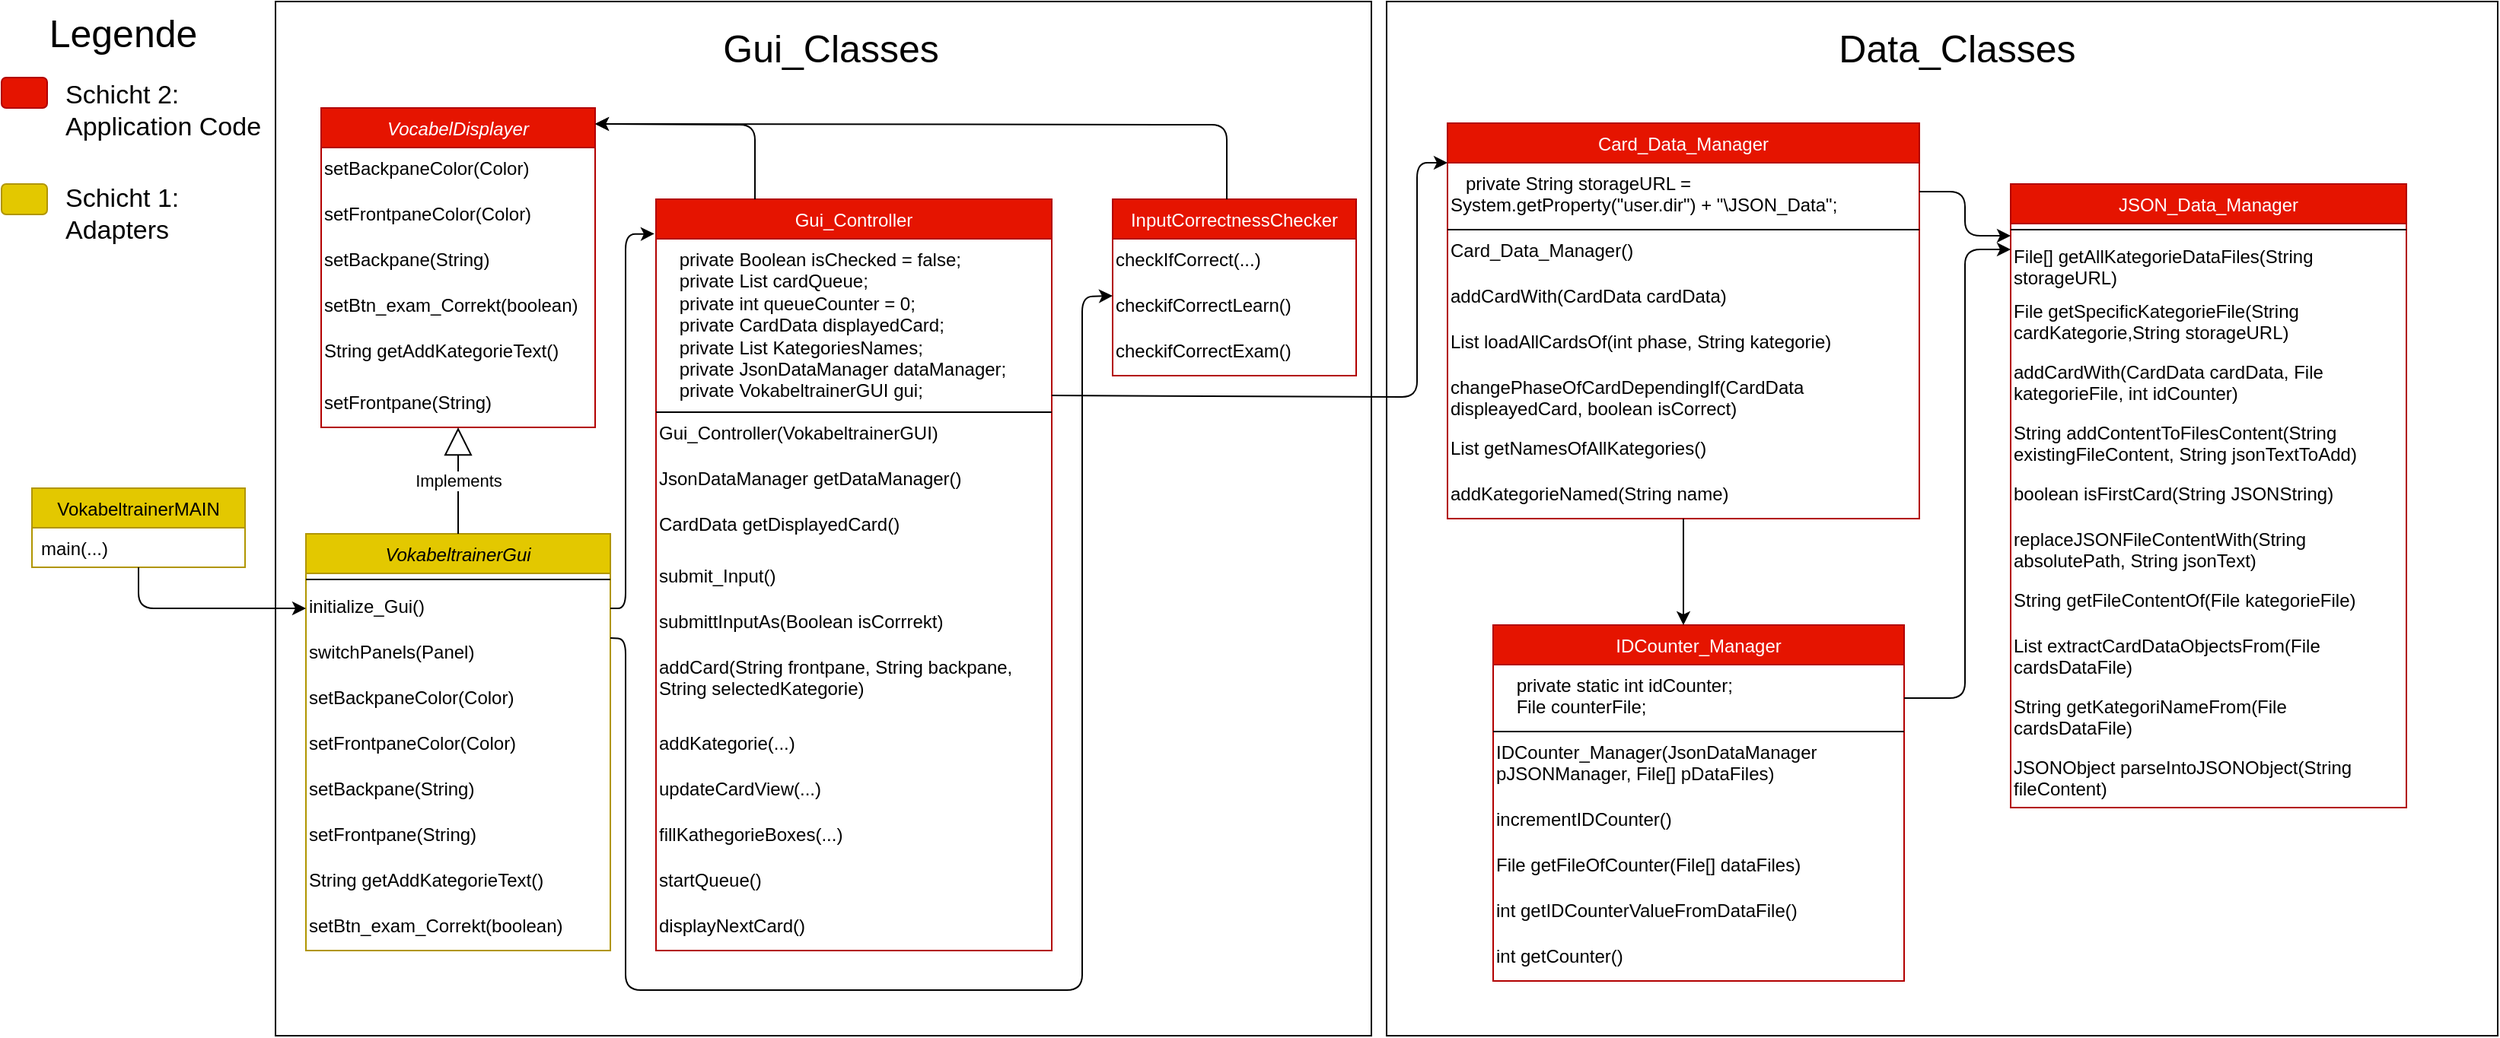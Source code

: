 <mxfile version="14.6.13" type="device"><diagram id="C5RBs43oDa-KdzZeNtuy" name="Page-1"><mxGraphModel dx="1678" dy="936" grid="1" gridSize="10" guides="1" tooltips="1" connect="1" arrows="1" fold="1" page="1" pageScale="1" pageWidth="827" pageHeight="1169" math="0" shadow="0"><root><mxCell id="WIyWlLk6GJQsqaUBKTNV-0"/><mxCell id="WIyWlLk6GJQsqaUBKTNV-1" parent="WIyWlLk6GJQsqaUBKTNV-0"/><mxCell id="OLLbYFd8xqvwKWVNa1sD-29" value="" style="rounded=0;whiteSpace=wrap;html=1;" vertex="1" parent="WIyWlLk6GJQsqaUBKTNV-1"><mxGeometry x="950" y="30" width="730" height="680" as="geometry"/></mxCell><mxCell id="OLLbYFd8xqvwKWVNa1sD-30" value="Data_Classes" style="text;html=1;strokeColor=none;fillColor=none;align=center;verticalAlign=middle;whiteSpace=wrap;rounded=0;fontSize=25;" vertex="1" parent="WIyWlLk6GJQsqaUBKTNV-1"><mxGeometry x="1230" y="50" width="190" height="20" as="geometry"/></mxCell><mxCell id="OLLbYFd8xqvwKWVNa1sD-19" value="" style="rounded=0;whiteSpace=wrap;html=1;" vertex="1" parent="WIyWlLk6GJQsqaUBKTNV-1"><mxGeometry x="220" y="30" width="720" height="680" as="geometry"/></mxCell><mxCell id="Ei_virN8IBHYF0WvSXCe-0" value="VokabeltrainerGui" style="swimlane;fontStyle=2;align=center;verticalAlign=top;childLayout=stackLayout;horizontal=1;startSize=26;horizontalStack=0;resizeParent=1;resizeLast=0;collapsible=1;marginBottom=0;rounded=0;shadow=0;strokeWidth=1;fillColor=#e3c800;strokeColor=#B09500;fontColor=#000000;" parent="WIyWlLk6GJQsqaUBKTNV-1" vertex="1"><mxGeometry x="240" y="380" width="200" height="274" as="geometry"><mxRectangle x="230" y="140" width="160" height="26" as="alternateBounds"/></mxGeometry></mxCell><mxCell id="Ei_virN8IBHYF0WvSXCe-1" value="" style="line;html=1;strokeWidth=1;align=left;verticalAlign=middle;spacingTop=-1;spacingLeft=3;spacingRight=3;rotatable=0;labelPosition=right;points=[];portConstraint=eastwest;" parent="Ei_virN8IBHYF0WvSXCe-0" vertex="1"><mxGeometry y="26" width="200" height="8" as="geometry"/></mxCell><mxCell id="Ei_virN8IBHYF0WvSXCe-3" value="initialize_Gui()" style="text;whiteSpace=wrap;html=1;" parent="Ei_virN8IBHYF0WvSXCe-0" vertex="1"><mxGeometry y="34" width="200" height="30" as="geometry"/></mxCell><mxCell id="Ei_virN8IBHYF0WvSXCe-7" value="switchPanels(Panel)" style="text;whiteSpace=wrap;html=1;" parent="Ei_virN8IBHYF0WvSXCe-0" vertex="1"><mxGeometry y="64" width="200" height="30" as="geometry"/></mxCell><mxCell id="Ei_virN8IBHYF0WvSXCe-23" value="setBackpaneColor(Color)" style="text;whiteSpace=wrap;html=1;" parent="Ei_virN8IBHYF0WvSXCe-0" vertex="1"><mxGeometry y="94" width="200" height="30" as="geometry"/></mxCell><mxCell id="Ei_virN8IBHYF0WvSXCe-24" value="setFrontpaneColor(Color)" style="text;whiteSpace=wrap;html=1;" parent="Ei_virN8IBHYF0WvSXCe-0" vertex="1"><mxGeometry y="124" width="200" height="30" as="geometry"/></mxCell><mxCell id="Ei_virN8IBHYF0WvSXCe-25" value="setBackpane(String)" style="text;whiteSpace=wrap;html=1;" parent="Ei_virN8IBHYF0WvSXCe-0" vertex="1"><mxGeometry y="154" width="200" height="30" as="geometry"/></mxCell><mxCell id="Ei_virN8IBHYF0WvSXCe-26" value="setFrontpane(String)" style="text;whiteSpace=wrap;html=1;" parent="Ei_virN8IBHYF0WvSXCe-0" vertex="1"><mxGeometry y="184" width="200" height="30" as="geometry"/></mxCell><mxCell id="Ei_virN8IBHYF0WvSXCe-29" value="String getAddKategorieText()" style="text;whiteSpace=wrap;html=1;" parent="Ei_virN8IBHYF0WvSXCe-0" vertex="1"><mxGeometry y="214" width="200" height="30" as="geometry"/></mxCell><mxCell id="Ei_virN8IBHYF0WvSXCe-30" value="setBtn_exam_Correkt(boolean)" style="text;whiteSpace=wrap;html=1;" parent="Ei_virN8IBHYF0WvSXCe-0" vertex="1"><mxGeometry y="244" width="200" height="30" as="geometry"/></mxCell><mxCell id="Ei_virN8IBHYF0WvSXCe-18" value="VokabeltrainerMAIN" style="swimlane;fontStyle=0;childLayout=stackLayout;horizontal=1;startSize=26;fillColor=#e3c800;horizontalStack=0;resizeParent=1;resizeParentMax=0;resizeLast=0;collapsible=1;marginBottom=0;strokeColor=#B09500;fontColor=#000000;" parent="WIyWlLk6GJQsqaUBKTNV-1" vertex="1"><mxGeometry x="60" y="350" width="140" height="52" as="geometry"/></mxCell><mxCell id="Ei_virN8IBHYF0WvSXCe-2" value="main(...)" style="text;align=left;verticalAlign=top;spacingLeft=4;spacingRight=4;overflow=hidden;rotatable=0;points=[[0,0.5],[1,0.5]];portConstraint=eastwest;" parent="Ei_virN8IBHYF0WvSXCe-18" vertex="1"><mxGeometry y="26" width="140" height="26" as="geometry"/></mxCell><mxCell id="Ei_virN8IBHYF0WvSXCe-22" value="" style="endArrow=classic;html=1;exitX=0.5;exitY=1;exitDx=0;exitDy=0;entryX=0;entryY=0.5;entryDx=0;entryDy=0;" parent="WIyWlLk6GJQsqaUBKTNV-1" source="Ei_virN8IBHYF0WvSXCe-18" target="Ei_virN8IBHYF0WvSXCe-3" edge="1"><mxGeometry width="50" height="50" relative="1" as="geometry"><mxPoint x="390" y="420" as="sourcePoint"/><mxPoint x="313" y="150" as="targetPoint"/><Array as="points"><mxPoint x="130" y="429"/></Array></mxGeometry></mxCell><mxCell id="Ei_virN8IBHYF0WvSXCe-32" value="Gui_Controller" style="swimlane;fontStyle=0;childLayout=stackLayout;horizontal=1;startSize=26;fillColor=#e51400;horizontalStack=0;resizeParent=1;resizeParentMax=0;resizeLast=0;collapsible=1;marginBottom=0;strokeColor=#B20000;fontColor=#ffffff;" parent="WIyWlLk6GJQsqaUBKTNV-1" vertex="1"><mxGeometry x="470" y="160" width="260" height="494" as="geometry"/></mxCell><mxCell id="Ei_virN8IBHYF0WvSXCe-34" value="&amp;nbsp;&amp;nbsp;&amp;nbsp; private Boolean isChecked = false;&lt;br&gt;&amp;nbsp;&amp;nbsp; &amp;nbsp;private List cardQueue;&lt;br&gt;&amp;nbsp;&amp;nbsp; &amp;nbsp;private int queueCounter = 0;&lt;br&gt;&amp;nbsp;&amp;nbsp; &amp;nbsp;private CardData displayedCard;&lt;br&gt;&amp;nbsp;&amp;nbsp; &amp;nbsp;private List KategoriesNames;&lt;br&gt;&amp;nbsp;&amp;nbsp; &amp;nbsp;private JsonDataManager dataManager;&lt;br&gt;&amp;nbsp;&amp;nbsp; &amp;nbsp;private VokabeltrainerGUI gui;" style="text;whiteSpace=wrap;html=1;" parent="Ei_virN8IBHYF0WvSXCe-32" vertex="1"><mxGeometry y="26" width="260" height="114" as="geometry"/></mxCell><mxCell id="Ei_virN8IBHYF0WvSXCe-35" value="Gui_Controller(VokabeltrainerGUI)" style="text;whiteSpace=wrap;html=1;" parent="Ei_virN8IBHYF0WvSXCe-32" vertex="1"><mxGeometry y="140" width="260" height="30" as="geometry"/></mxCell><mxCell id="Ei_virN8IBHYF0WvSXCe-39" value="JsonDataManager getDataManager()" style="text;whiteSpace=wrap;html=1;" parent="Ei_virN8IBHYF0WvSXCe-32" vertex="1"><mxGeometry y="170" width="260" height="30" as="geometry"/></mxCell><mxCell id="Ei_virN8IBHYF0WvSXCe-38" value="CardData getDisplayedCard()" style="text;whiteSpace=wrap;html=1;" parent="Ei_virN8IBHYF0WvSXCe-32" vertex="1"><mxGeometry y="200" width="260" height="34" as="geometry"/></mxCell><mxCell id="Ei_virN8IBHYF0WvSXCe-40" value="submit_Input()" style="text;whiteSpace=wrap;html=1;" parent="Ei_virN8IBHYF0WvSXCe-32" vertex="1"><mxGeometry y="234" width="260" height="30" as="geometry"/></mxCell><mxCell id="Ei_virN8IBHYF0WvSXCe-41" value="submittInputAs(Boolean isCorrrekt)" style="text;whiteSpace=wrap;html=1;" parent="Ei_virN8IBHYF0WvSXCe-32" vertex="1"><mxGeometry y="264" width="260" height="30" as="geometry"/></mxCell><mxCell id="Ei_virN8IBHYF0WvSXCe-43" value="addCard(String frontpane, String backpane, String selectedKategorie)" style="text;whiteSpace=wrap;html=1;" parent="Ei_virN8IBHYF0WvSXCe-32" vertex="1"><mxGeometry y="294" width="260" height="50" as="geometry"/></mxCell><mxCell id="Ei_virN8IBHYF0WvSXCe-44" value="addKategorie(...)" style="text;whiteSpace=wrap;html=1;" parent="Ei_virN8IBHYF0WvSXCe-32" vertex="1"><mxGeometry y="344" width="260" height="30" as="geometry"/></mxCell><mxCell id="Ei_virN8IBHYF0WvSXCe-6" value="updateCardView(...)" style="text;whiteSpace=wrap;html=1;" parent="Ei_virN8IBHYF0WvSXCe-32" vertex="1"><mxGeometry y="374" width="260" height="30" as="geometry"/></mxCell><mxCell id="Ei_virN8IBHYF0WvSXCe-5" value="fillKathegorieBoxes(...)" style="text;whiteSpace=wrap;html=1;" parent="Ei_virN8IBHYF0WvSXCe-32" vertex="1"><mxGeometry y="404" width="260" height="30" as="geometry"/></mxCell><mxCell id="Ei_virN8IBHYF0WvSXCe-8" value="startQueue()" style="text;whiteSpace=wrap;html=1;" parent="Ei_virN8IBHYF0WvSXCe-32" vertex="1"><mxGeometry y="434" width="260" height="30" as="geometry"/></mxCell><mxCell id="Ei_virN8IBHYF0WvSXCe-4" value="displayNextCard()" style="text;whiteSpace=wrap;html=1;" parent="Ei_virN8IBHYF0WvSXCe-32" vertex="1"><mxGeometry y="464" width="260" height="30" as="geometry"/></mxCell><mxCell id="Ei_virN8IBHYF0WvSXCe-31" style="edgeStyle=orthogonalEdgeStyle;rounded=0;orthogonalLoop=1;jettySize=auto;html=1;exitX=0.5;exitY=1;exitDx=0;exitDy=0;" parent="Ei_virN8IBHYF0WvSXCe-32" source="Ei_virN8IBHYF0WvSXCe-8" target="Ei_virN8IBHYF0WvSXCe-8" edge="1"><mxGeometry relative="1" as="geometry"/></mxCell><mxCell id="TLbADwIl20d3i_ocmZLL-17" value="" style="endArrow=none;html=1;exitX=1;exitY=0;exitDx=0;exitDy=0;entryX=0;entryY=0;entryDx=0;entryDy=0;" parent="Ei_virN8IBHYF0WvSXCe-32" source="Ei_virN8IBHYF0WvSXCe-35" target="Ei_virN8IBHYF0WvSXCe-35" edge="1"><mxGeometry width="50" height="50" relative="1" as="geometry"><mxPoint x="-110" y="370" as="sourcePoint"/><mxPoint x="-60" y="320" as="targetPoint"/></mxGeometry></mxCell><mxCell id="Ei_virN8IBHYF0WvSXCe-36" value="" style="endArrow=classic;html=1;exitX=0.25;exitY=0;exitDx=0;exitDy=0;entryX=1;entryY=0.05;entryDx=0;entryDy=0;entryPerimeter=0;" parent="WIyWlLk6GJQsqaUBKTNV-1" source="Ei_virN8IBHYF0WvSXCe-32" target="TLbADwIl20d3i_ocmZLL-0" edge="1"><mxGeometry width="50" height="50" relative="1" as="geometry"><mxPoint x="400" y="450" as="sourcePoint"/><mxPoint x="490" y="110" as="targetPoint"/><Array as="points"><mxPoint x="535" y="111"/></Array></mxGeometry></mxCell><mxCell id="Ei_virN8IBHYF0WvSXCe-37" value="" style="endArrow=classic;html=1;exitX=1;exitY=0.5;exitDx=0;exitDy=0;entryX=-0.004;entryY=0.046;entryDx=0;entryDy=0;entryPerimeter=0;" parent="WIyWlLk6GJQsqaUBKTNV-1" source="Ei_virN8IBHYF0WvSXCe-3" target="Ei_virN8IBHYF0WvSXCe-32" edge="1"><mxGeometry width="50" height="50" relative="1" as="geometry"><mxPoint x="400" y="450" as="sourcePoint"/><mxPoint x="450" y="400" as="targetPoint"/><Array as="points"><mxPoint x="450" y="429"/><mxPoint x="450" y="183"/></Array></mxGeometry></mxCell><mxCell id="TLbADwIl20d3i_ocmZLL-0" value="VocabelDisplayer" style="swimlane;fontStyle=2;childLayout=stackLayout;horizontal=1;startSize=26;fillColor=#e51400;horizontalStack=0;resizeParent=1;resizeParentMax=0;resizeLast=0;collapsible=1;marginBottom=0;strokeColor=#B20000;fontColor=#ffffff;" parent="WIyWlLk6GJQsqaUBKTNV-1" vertex="1"><mxGeometry x="250" y="100" width="180" height="210" as="geometry"/></mxCell><mxCell id="TLbADwIl20d3i_ocmZLL-2" value="setBackpaneColor(Color)" style="text;whiteSpace=wrap;html=1;" parent="TLbADwIl20d3i_ocmZLL-0" vertex="1"><mxGeometry y="26" width="180" height="30" as="geometry"/></mxCell><mxCell id="TLbADwIl20d3i_ocmZLL-3" value="setFrontpaneColor(Color)" style="text;whiteSpace=wrap;html=1;" parent="TLbADwIl20d3i_ocmZLL-0" vertex="1"><mxGeometry y="56" width="180" height="30" as="geometry"/></mxCell><mxCell id="TLbADwIl20d3i_ocmZLL-4" value="setBackpane(String)" style="text;whiteSpace=wrap;html=1;" parent="TLbADwIl20d3i_ocmZLL-0" vertex="1"><mxGeometry y="86" width="180" height="30" as="geometry"/></mxCell><mxCell id="TLbADwIl20d3i_ocmZLL-7" value="setBtn_exam_Correkt(boolean)" style="text;whiteSpace=wrap;html=1;" parent="TLbADwIl20d3i_ocmZLL-0" vertex="1"><mxGeometry y="116" width="180" height="30" as="geometry"/></mxCell><mxCell id="TLbADwIl20d3i_ocmZLL-6" value="String getAddKategorieText()" style="text;whiteSpace=wrap;html=1;" parent="TLbADwIl20d3i_ocmZLL-0" vertex="1"><mxGeometry y="146" width="180" height="34" as="geometry"/></mxCell><mxCell id="TLbADwIl20d3i_ocmZLL-5" value="setFrontpane(String)" style="text;whiteSpace=wrap;html=1;" parent="TLbADwIl20d3i_ocmZLL-0" vertex="1"><mxGeometry y="180" width="180" height="30" as="geometry"/></mxCell><mxCell id="TLbADwIl20d3i_ocmZLL-15" value="InputCorrectnessChecker" style="swimlane;fontStyle=0;childLayout=stackLayout;horizontal=1;startSize=26;fillColor=#e51400;horizontalStack=0;resizeParent=1;resizeParentMax=0;resizeLast=0;collapsible=1;marginBottom=0;strokeColor=#B20000;fontColor=#ffffff;" parent="WIyWlLk6GJQsqaUBKTNV-1" vertex="1"><mxGeometry x="770" y="160" width="160" height="116" as="geometry"/></mxCell><mxCell id="TLbADwIl20d3i_ocmZLL-14" value="checkIfCorrect(...)" style="text;whiteSpace=wrap;html=1;" parent="TLbADwIl20d3i_ocmZLL-15" vertex="1"><mxGeometry y="26" width="160" height="30" as="geometry"/></mxCell><mxCell id="TLbADwIl20d3i_ocmZLL-13" value="checkifCorrectLearn()" style="text;whiteSpace=wrap;html=1;" parent="TLbADwIl20d3i_ocmZLL-15" vertex="1"><mxGeometry y="56" width="160" height="30" as="geometry"/></mxCell><mxCell id="TLbADwIl20d3i_ocmZLL-12" value="checkifCorrectExam()" style="text;whiteSpace=wrap;html=1;" parent="TLbADwIl20d3i_ocmZLL-15" vertex="1"><mxGeometry y="86" width="160" height="30" as="geometry"/></mxCell><mxCell id="TLbADwIl20d3i_ocmZLL-18" value="" style="endArrow=classic;html=1;entryX=0;entryY=0.25;entryDx=0;entryDy=0;exitX=1;exitY=0.25;exitDx=0;exitDy=0;" parent="WIyWlLk6GJQsqaUBKTNV-1" source="Ei_virN8IBHYF0WvSXCe-0" target="TLbADwIl20d3i_ocmZLL-13" edge="1"><mxGeometry width="50" height="50" relative="1" as="geometry"><mxPoint x="480" y="440" as="sourcePoint"/><mxPoint x="868.96" y="300.46" as="targetPoint"/><Array as="points"><mxPoint x="450" y="449"/><mxPoint x="450" y="680"/><mxPoint x="750" y="680"/><mxPoint x="750" y="224"/></Array></mxGeometry></mxCell><mxCell id="TLbADwIl20d3i_ocmZLL-19" value="" style="endArrow=classic;html=1;exitX=0.25;exitY=0;exitDx=0;exitDy=0;entryX=1;entryY=0.05;entryDx=0;entryDy=0;entryPerimeter=0;" parent="WIyWlLk6GJQsqaUBKTNV-1" target="TLbADwIl20d3i_ocmZLL-0" edge="1"><mxGeometry width="50" height="50" relative="1" as="geometry"><mxPoint x="845" y="160" as="sourcePoint"/><mxPoint x="690" y="110.5" as="targetPoint"/><Array as="points"><mxPoint x="845" y="111"/></Array></mxGeometry></mxCell><mxCell id="TLbADwIl20d3i_ocmZLL-20" value="Implements" style="endArrow=block;endSize=16;endFill=0;html=1;exitX=0.5;exitY=0;exitDx=0;exitDy=0;entryX=0.5;entryY=1;entryDx=0;entryDy=0;" parent="WIyWlLk6GJQsqaUBKTNV-1" source="Ei_virN8IBHYF0WvSXCe-0" target="TLbADwIl20d3i_ocmZLL-5" edge="1"><mxGeometry width="160" relative="1" as="geometry"><mxPoint x="350" y="510" as="sourcePoint"/><mxPoint x="510" y="510" as="targetPoint"/></mxGeometry></mxCell><mxCell id="TLbADwIl20d3i_ocmZLL-21" value="Legende" style="text;html=1;strokeColor=none;fillColor=none;align=center;verticalAlign=middle;whiteSpace=wrap;rounded=0;fontSize=25;" parent="WIyWlLk6GJQsqaUBKTNV-1" vertex="1"><mxGeometry x="100" y="40" width="40" height="20" as="geometry"/></mxCell><mxCell id="TLbADwIl20d3i_ocmZLL-22" value="" style="rounded=1;whiteSpace=wrap;html=1;fontSize=25;fillColor=#e51400;strokeColor=#B20000;fontColor=#ffffff;" parent="WIyWlLk6GJQsqaUBKTNV-1" vertex="1"><mxGeometry x="40" y="80" width="30" height="20" as="geometry"/></mxCell><mxCell id="TLbADwIl20d3i_ocmZLL-23" value="" style="rounded=1;whiteSpace=wrap;html=1;fontSize=25;fillColor=#e3c800;strokeColor=#B09500;fontColor=#000000;" parent="WIyWlLk6GJQsqaUBKTNV-1" vertex="1"><mxGeometry x="40" y="150" width="30" height="20" as="geometry"/></mxCell><mxCell id="TLbADwIl20d3i_ocmZLL-24" value="&lt;div&gt;&lt;span style=&quot;left: 214.347px ; top: 133.873px ; font-size: 17px ; font-family: sans-serif ; transform: scalex(0.996)&quot; dir=&quot;ltr&quot;&gt;Schicht 2: Application Code&lt;/span&gt;&lt;/div&gt;" style="text;html=1;strokeColor=none;fillColor=none;align=left;verticalAlign=middle;whiteSpace=wrap;rounded=0;fontSize=17;" parent="WIyWlLk6GJQsqaUBKTNV-1" vertex="1"><mxGeometry x="80" y="77" width="140" height="50" as="geometry"/></mxCell><mxCell id="TLbADwIl20d3i_ocmZLL-25" value="&lt;span style=&quot;left: 345.023px ; top: 133.873px ; font-size: 17px ; font-family: sans-serif ; transform: scalex(0.994)&quot; dir=&quot;ltr&quot;&gt;Schicht 1: Adapters&lt;/span&gt;" style="text;html=1;strokeColor=none;fillColor=none;align=left;verticalAlign=middle;whiteSpace=wrap;rounded=0;fontSize=17;" parent="WIyWlLk6GJQsqaUBKTNV-1" vertex="1"><mxGeometry x="80" y="160" width="130" height="20" as="geometry"/></mxCell><mxCell id="OLLbYFd8xqvwKWVNa1sD-0" value="JSON_Data_Manager" style="swimlane;fontStyle=0;align=center;verticalAlign=top;childLayout=stackLayout;horizontal=1;startSize=26;horizontalStack=0;resizeParent=1;resizeLast=0;collapsible=1;marginBottom=0;rounded=0;shadow=0;strokeWidth=1;fillColor=#e51400;strokeColor=#B20000;fontColor=#ffffff;" vertex="1" parent="WIyWlLk6GJQsqaUBKTNV-1"><mxGeometry x="1360" y="150" width="260" height="410" as="geometry"><mxRectangle x="130" y="380" width="160" height="26" as="alternateBounds"/></mxGeometry></mxCell><mxCell id="OLLbYFd8xqvwKWVNa1sD-1" value="" style="line;html=1;strokeWidth=1;align=left;verticalAlign=middle;spacingTop=-1;spacingLeft=3;spacingRight=3;rotatable=0;labelPosition=right;points=[];portConstraint=eastwest;" vertex="1" parent="OLLbYFd8xqvwKWVNa1sD-0"><mxGeometry y="26" width="260" height="8" as="geometry"/></mxCell><mxCell id="OLLbYFd8xqvwKWVNa1sD-46" value="File[] getAllKategorieDataFiles(String storageURL)" style="text;whiteSpace=wrap;html=1;" vertex="1" parent="OLLbYFd8xqvwKWVNa1sD-0"><mxGeometry y="34" width="260" height="36" as="geometry"/></mxCell><mxCell id="OLLbYFd8xqvwKWVNa1sD-47" value="File getSpecificKategorieFile(String cardKategorie,String storageURL)" style="text;whiteSpace=wrap;html=1;" vertex="1" parent="OLLbYFd8xqvwKWVNa1sD-0"><mxGeometry y="70" width="260" height="40" as="geometry"/></mxCell><mxCell id="OLLbYFd8xqvwKWVNa1sD-48" value="addCardWith(CardData cardData, File kategorieFile, int idCounter)" style="text;whiteSpace=wrap;html=1;" vertex="1" parent="OLLbYFd8xqvwKWVNa1sD-0"><mxGeometry y="110" width="260" height="40" as="geometry"/></mxCell><mxCell id="OLLbYFd8xqvwKWVNa1sD-49" value="String addContentToFilesContent(String existingFileContent, String jsonTextToAdd)" style="text;whiteSpace=wrap;html=1;" vertex="1" parent="OLLbYFd8xqvwKWVNa1sD-0"><mxGeometry y="150" width="260" height="40" as="geometry"/></mxCell><mxCell id="OLLbYFd8xqvwKWVNa1sD-50" value="boolean isFirstCard(String JSONString)" style="text;whiteSpace=wrap;html=1;" vertex="1" parent="OLLbYFd8xqvwKWVNa1sD-0"><mxGeometry y="190" width="260" height="30" as="geometry"/></mxCell><mxCell id="OLLbYFd8xqvwKWVNa1sD-51" value="replaceJSONFileContentWith(String absolutePath, String jsonText)" style="text;whiteSpace=wrap;html=1;" vertex="1" parent="OLLbYFd8xqvwKWVNa1sD-0"><mxGeometry y="220" width="260" height="40" as="geometry"/></mxCell><mxCell id="OLLbYFd8xqvwKWVNa1sD-52" value="String getFileContentOf(File kategorieFile)" style="text;whiteSpace=wrap;html=1;" vertex="1" parent="OLLbYFd8xqvwKWVNa1sD-0"><mxGeometry y="260" width="260" height="30" as="geometry"/></mxCell><mxCell id="OLLbYFd8xqvwKWVNa1sD-53" value="List&lt;CardData&gt; extractCardDataObjectsFrom(File cardsDataFile)" style="text;whiteSpace=wrap;html=1;" vertex="1" parent="OLLbYFd8xqvwKWVNa1sD-0"><mxGeometry y="290" width="260" height="40" as="geometry"/></mxCell><mxCell id="OLLbYFd8xqvwKWVNa1sD-54" value="String getKategoriNameFrom(File cardsDataFile)" style="text;whiteSpace=wrap;html=1;" vertex="1" parent="OLLbYFd8xqvwKWVNa1sD-0"><mxGeometry y="330" width="260" height="40" as="geometry"/></mxCell><mxCell id="OLLbYFd8xqvwKWVNa1sD-55" value="JSONObject parseIntoJSONObject(String fileContent)" style="text;whiteSpace=wrap;html=1;" vertex="1" parent="OLLbYFd8xqvwKWVNa1sD-0"><mxGeometry y="370" width="260" height="40" as="geometry"/></mxCell><mxCell id="OLLbYFd8xqvwKWVNa1sD-20" value="Gui_Classes" style="text;html=1;strokeColor=none;fillColor=none;align=center;verticalAlign=middle;whiteSpace=wrap;rounded=0;fontSize=25;" vertex="1" parent="WIyWlLk6GJQsqaUBKTNV-1"><mxGeometry x="490" y="50" width="190" height="20" as="geometry"/></mxCell><mxCell id="OLLbYFd8xqvwKWVNa1sD-21" value="Card_Data_Manager" style="swimlane;fontStyle=0;childLayout=stackLayout;horizontal=1;startSize=26;fillColor=#e51400;horizontalStack=0;resizeParent=1;resizeParentMax=0;resizeLast=0;collapsible=1;marginBottom=0;strokeColor=#B20000;fontColor=#ffffff;" vertex="1" parent="WIyWlLk6GJQsqaUBKTNV-1"><mxGeometry x="990" y="110" width="310" height="260" as="geometry"/></mxCell><mxCell id="OLLbYFd8xqvwKWVNa1sD-31" value="&lt;div&gt;&amp;nbsp;&amp;nbsp; private String storageURL =&amp;nbsp;&amp;nbsp;&amp;nbsp;&amp;nbsp; System.getProperty(&quot;user.dir&quot;) + &quot;\\JSON_Data&quot;;&lt;/div&gt;" style="text;whiteSpace=wrap;html=1;" vertex="1" parent="OLLbYFd8xqvwKWVNa1sD-21"><mxGeometry y="26" width="310" height="44" as="geometry"/></mxCell><mxCell id="OLLbYFd8xqvwKWVNa1sD-32" value="" style="endArrow=none;html=1;entryX=0;entryY=0;entryDx=0;entryDy=0;exitX=1;exitY=0;exitDx=0;exitDy=0;" edge="1" parent="OLLbYFd8xqvwKWVNa1sD-21" source="OLLbYFd8xqvwKWVNa1sD-33" target="OLLbYFd8xqvwKWVNa1sD-33"><mxGeometry width="50" height="50" relative="1" as="geometry"><mxPoint x="310" y="95" as="sourcePoint"/><mxPoint x="4.547e-13" y="94.5" as="targetPoint"/></mxGeometry></mxCell><mxCell id="OLLbYFd8xqvwKWVNa1sD-33" value="Card_Data_Manager()" style="text;whiteSpace=wrap;html=1;" vertex="1" parent="OLLbYFd8xqvwKWVNa1sD-21"><mxGeometry y="70" width="310" height="30" as="geometry"/></mxCell><mxCell id="OLLbYFd8xqvwKWVNa1sD-34" value="addCardWith(CardData cardData)" style="text;whiteSpace=wrap;html=1;" vertex="1" parent="OLLbYFd8xqvwKWVNa1sD-21"><mxGeometry y="100" width="310" height="30" as="geometry"/></mxCell><mxCell id="OLLbYFd8xqvwKWVNa1sD-35" value="List&lt;CardData&gt; loadAllCardsOf(int phase, String kategorie)" style="text;whiteSpace=wrap;html=1;" vertex="1" parent="OLLbYFd8xqvwKWVNa1sD-21"><mxGeometry y="130" width="310" height="30" as="geometry"/></mxCell><mxCell id="OLLbYFd8xqvwKWVNa1sD-36" value="changePhaseOfCardDependingIf(CardData displeayedCard, boolean isCorrect)" style="text;whiteSpace=wrap;html=1;" vertex="1" parent="OLLbYFd8xqvwKWVNa1sD-21"><mxGeometry y="160" width="310" height="40" as="geometry"/></mxCell><mxCell id="OLLbYFd8xqvwKWVNa1sD-37" value="List&lt;String&gt; getNamesOfAllKategories()" style="text;whiteSpace=wrap;html=1;" vertex="1" parent="OLLbYFd8xqvwKWVNa1sD-21"><mxGeometry y="200" width="310" height="30" as="geometry"/></mxCell><mxCell id="OLLbYFd8xqvwKWVNa1sD-38" value="addKategorieNamed(String name)" style="text;whiteSpace=wrap;html=1;" vertex="1" parent="OLLbYFd8xqvwKWVNa1sD-21"><mxGeometry y="230" width="310" height="30" as="geometry"/></mxCell><mxCell id="OLLbYFd8xqvwKWVNa1sD-25" value="IDCounter_Manager" style="swimlane;fontStyle=0;childLayout=stackLayout;horizontal=1;startSize=26;fillColor=#e51400;horizontalStack=0;resizeParent=1;resizeParentMax=0;resizeLast=0;collapsible=1;marginBottom=0;strokeColor=#B20000;fontColor=#ffffff;" vertex="1" parent="WIyWlLk6GJQsqaUBKTNV-1"><mxGeometry x="1020" y="440" width="270" height="234" as="geometry"/></mxCell><mxCell id="OLLbYFd8xqvwKWVNa1sD-39" value="&amp;nbsp;&amp;nbsp;&amp;nbsp; private static int idCounter;&lt;br&gt;&amp;nbsp;&amp;nbsp; &amp;nbsp;File counterFile;" style="text;whiteSpace=wrap;html=1;" vertex="1" parent="OLLbYFd8xqvwKWVNa1sD-25"><mxGeometry y="26" width="270" height="44" as="geometry"/></mxCell><mxCell id="OLLbYFd8xqvwKWVNa1sD-41" value="" style="endArrow=none;html=1;entryX=0;entryY=0;entryDx=0;entryDy=0;exitX=1;exitY=0;exitDx=0;exitDy=0;" edge="1" parent="OLLbYFd8xqvwKWVNa1sD-25" source="OLLbYFd8xqvwKWVNa1sD-40" target="OLLbYFd8xqvwKWVNa1sD-40"><mxGeometry width="50" height="50" relative="1" as="geometry"><mxPoint x="560" y="320" as="sourcePoint"/><mxPoint x="-80" y="350" as="targetPoint"/></mxGeometry></mxCell><mxCell id="OLLbYFd8xqvwKWVNa1sD-40" value="IDCounter_Manager(JsonDataManager pJSONManager, File[] pDataFiles)" style="text;whiteSpace=wrap;html=1;" vertex="1" parent="OLLbYFd8xqvwKWVNa1sD-25"><mxGeometry y="70" width="270" height="44" as="geometry"/></mxCell><mxCell id="OLLbYFd8xqvwKWVNa1sD-42" value="incrementIDCounter()" style="text;whiteSpace=wrap;html=1;" vertex="1" parent="OLLbYFd8xqvwKWVNa1sD-25"><mxGeometry y="114" width="270" height="30" as="geometry"/></mxCell><mxCell id="OLLbYFd8xqvwKWVNa1sD-43" value="File getFileOfCounter(File[] dataFiles)" style="text;whiteSpace=wrap;html=1;" vertex="1" parent="OLLbYFd8xqvwKWVNa1sD-25"><mxGeometry y="144" width="270" height="30" as="geometry"/></mxCell><mxCell id="OLLbYFd8xqvwKWVNa1sD-44" value="int getIDCounterValueFromDataFile()" style="text;whiteSpace=wrap;html=1;" vertex="1" parent="OLLbYFd8xqvwKWVNa1sD-25"><mxGeometry y="174" width="270" height="30" as="geometry"/></mxCell><mxCell id="OLLbYFd8xqvwKWVNa1sD-45" value="int getCounter()" style="text;whiteSpace=wrap;html=1;" vertex="1" parent="OLLbYFd8xqvwKWVNa1sD-25"><mxGeometry y="204" width="270" height="30" as="geometry"/></mxCell><mxCell id="OLLbYFd8xqvwKWVNa1sD-56" value="" style="endArrow=classic;html=1;exitX=1;exitY=0.5;exitDx=0;exitDy=0;entryX=0;entryY=0.25;entryDx=0;entryDy=0;" edge="1" parent="WIyWlLk6GJQsqaUBKTNV-1" source="OLLbYFd8xqvwKWVNa1sD-39" target="OLLbYFd8xqvwKWVNa1sD-46"><mxGeometry width="50" height="50" relative="1" as="geometry"><mxPoint x="1010" y="430" as="sourcePoint"/><mxPoint x="1060" y="380" as="targetPoint"/><Array as="points"><mxPoint x="1330" y="488"/><mxPoint x="1330" y="193"/></Array></mxGeometry></mxCell><mxCell id="OLLbYFd8xqvwKWVNa1sD-57" value="" style="endArrow=classic;html=1;entryX=0;entryY=0;entryDx=0;entryDy=0;" edge="1" parent="WIyWlLk6GJQsqaUBKTNV-1" target="OLLbYFd8xqvwKWVNa1sD-46"><mxGeometry width="50" height="50" relative="1" as="geometry"><mxPoint x="1300" y="155" as="sourcePoint"/><mxPoint x="1060" y="380" as="targetPoint"/><Array as="points"><mxPoint x="1330" y="155"/><mxPoint x="1330" y="184"/></Array></mxGeometry></mxCell><mxCell id="OLLbYFd8xqvwKWVNa1sD-58" value="" style="endArrow=classic;html=1;exitX=1;exitY=0.904;exitDx=0;exitDy=0;entryX=0;entryY=0;entryDx=0;entryDy=0;exitPerimeter=0;" edge="1" parent="WIyWlLk6GJQsqaUBKTNV-1" source="Ei_virN8IBHYF0WvSXCe-34" target="OLLbYFd8xqvwKWVNa1sD-31"><mxGeometry width="50" height="50" relative="1" as="geometry"><mxPoint x="980" y="780" as="sourcePoint"/><mxPoint x="1190" y="380" as="targetPoint"/><Array as="points"><mxPoint x="970" y="290"/><mxPoint x="970" y="136"/></Array></mxGeometry></mxCell><mxCell id="OLLbYFd8xqvwKWVNa1sD-59" value="" style="endArrow=classic;html=1;exitX=0.5;exitY=1;exitDx=0;exitDy=0;" edge="1" parent="WIyWlLk6GJQsqaUBKTNV-1" source="OLLbYFd8xqvwKWVNa1sD-38"><mxGeometry width="50" height="50" relative="1" as="geometry"><mxPoint x="1140" y="430" as="sourcePoint"/><mxPoint x="1145" y="440" as="targetPoint"/></mxGeometry></mxCell></root></mxGraphModel></diagram></mxfile>